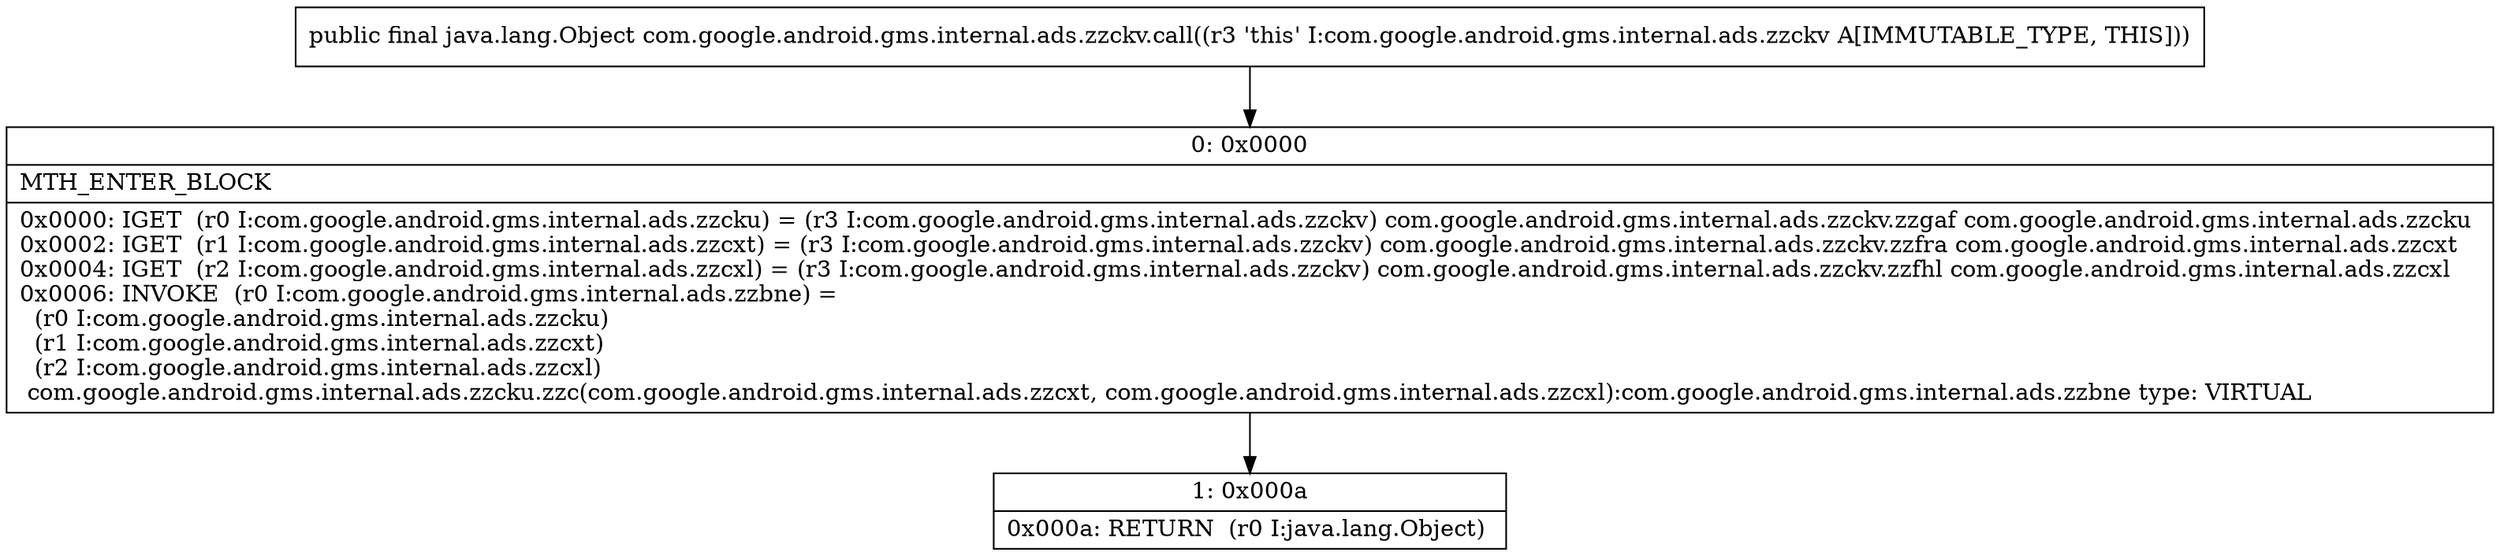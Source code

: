 digraph "CFG forcom.google.android.gms.internal.ads.zzckv.call()Ljava\/lang\/Object;" {
Node_0 [shape=record,label="{0\:\ 0x0000|MTH_ENTER_BLOCK\l|0x0000: IGET  (r0 I:com.google.android.gms.internal.ads.zzcku) = (r3 I:com.google.android.gms.internal.ads.zzckv) com.google.android.gms.internal.ads.zzckv.zzgaf com.google.android.gms.internal.ads.zzcku \l0x0002: IGET  (r1 I:com.google.android.gms.internal.ads.zzcxt) = (r3 I:com.google.android.gms.internal.ads.zzckv) com.google.android.gms.internal.ads.zzckv.zzfra com.google.android.gms.internal.ads.zzcxt \l0x0004: IGET  (r2 I:com.google.android.gms.internal.ads.zzcxl) = (r3 I:com.google.android.gms.internal.ads.zzckv) com.google.android.gms.internal.ads.zzckv.zzfhl com.google.android.gms.internal.ads.zzcxl \l0x0006: INVOKE  (r0 I:com.google.android.gms.internal.ads.zzbne) = \l  (r0 I:com.google.android.gms.internal.ads.zzcku)\l  (r1 I:com.google.android.gms.internal.ads.zzcxt)\l  (r2 I:com.google.android.gms.internal.ads.zzcxl)\l com.google.android.gms.internal.ads.zzcku.zzc(com.google.android.gms.internal.ads.zzcxt, com.google.android.gms.internal.ads.zzcxl):com.google.android.gms.internal.ads.zzbne type: VIRTUAL \l}"];
Node_1 [shape=record,label="{1\:\ 0x000a|0x000a: RETURN  (r0 I:java.lang.Object) \l}"];
MethodNode[shape=record,label="{public final java.lang.Object com.google.android.gms.internal.ads.zzckv.call((r3 'this' I:com.google.android.gms.internal.ads.zzckv A[IMMUTABLE_TYPE, THIS])) }"];
MethodNode -> Node_0;
Node_0 -> Node_1;
}

